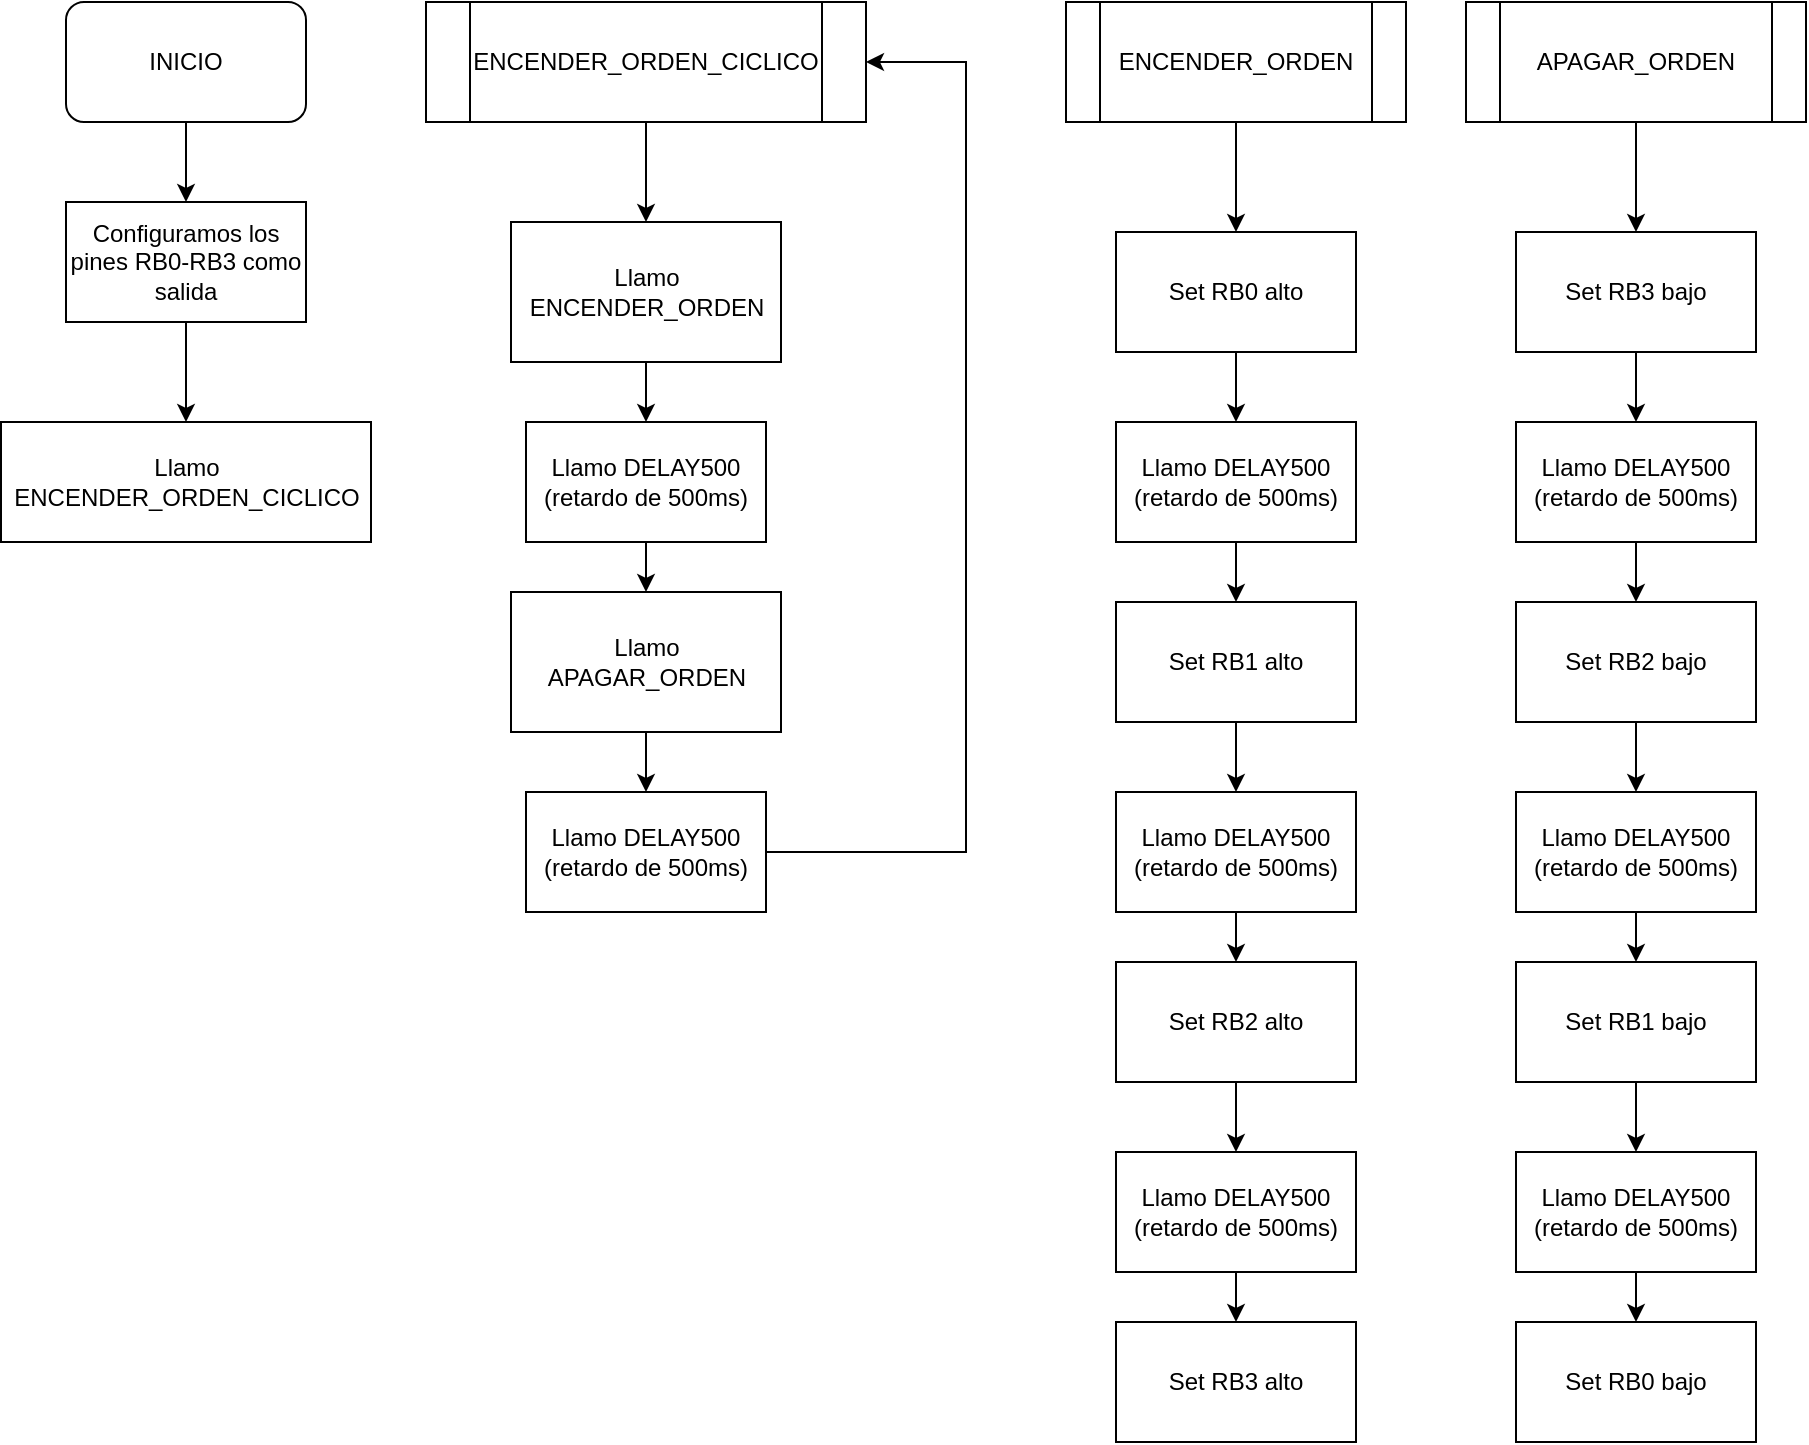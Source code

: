 <mxfile version="22.0.8" type="device">
  <diagram name="Página-1" id="6YNY0wfPRxGdfXNTLt7j">
    <mxGraphModel dx="1687" dy="899" grid="1" gridSize="10" guides="1" tooltips="1" connect="1" arrows="1" fold="1" page="1" pageScale="1" pageWidth="827" pageHeight="1169" math="0" shadow="0">
      <root>
        <mxCell id="0" />
        <mxCell id="1" parent="0" />
        <mxCell id="9VNQKDJ_nUu6gt8dgFrl-1" value="" style="edgeStyle=orthogonalEdgeStyle;rounded=0;orthogonalLoop=1;jettySize=auto;html=1;" edge="1" parent="1" source="9VNQKDJ_nUu6gt8dgFrl-2" target="9VNQKDJ_nUu6gt8dgFrl-4">
          <mxGeometry relative="1" as="geometry" />
        </mxCell>
        <mxCell id="9VNQKDJ_nUu6gt8dgFrl-2" value="INICIO" style="rounded=1;whiteSpace=wrap;html=1;" vertex="1" parent="1">
          <mxGeometry x="90" y="20" width="120" height="60" as="geometry" />
        </mxCell>
        <mxCell id="9VNQKDJ_nUu6gt8dgFrl-3" value="" style="edgeStyle=orthogonalEdgeStyle;rounded=0;orthogonalLoop=1;jettySize=auto;html=1;" edge="1" parent="1" source="9VNQKDJ_nUu6gt8dgFrl-4" target="9VNQKDJ_nUu6gt8dgFrl-5">
          <mxGeometry relative="1" as="geometry" />
        </mxCell>
        <mxCell id="9VNQKDJ_nUu6gt8dgFrl-4" value="Configuramos los pines RB0-RB3 como salida" style="rounded=0;whiteSpace=wrap;html=1;" vertex="1" parent="1">
          <mxGeometry x="90" y="120" width="120" height="60" as="geometry" />
        </mxCell>
        <mxCell id="9VNQKDJ_nUu6gt8dgFrl-5" value="Llamo ENCENDER_ORDEN_CICLICO" style="rounded=0;whiteSpace=wrap;html=1;" vertex="1" parent="1">
          <mxGeometry x="57.5" y="230" width="185" height="60" as="geometry" />
        </mxCell>
        <mxCell id="9VNQKDJ_nUu6gt8dgFrl-6" value="" style="edgeStyle=orthogonalEdgeStyle;rounded=0;orthogonalLoop=1;jettySize=auto;html=1;" edge="1" parent="1" source="9VNQKDJ_nUu6gt8dgFrl-7" target="9VNQKDJ_nUu6gt8dgFrl-9">
          <mxGeometry relative="1" as="geometry" />
        </mxCell>
        <mxCell id="9VNQKDJ_nUu6gt8dgFrl-7" value="ENCENDER_ORDEN_CICLICO" style="shape=process;whiteSpace=wrap;html=1;backgroundOutline=1;" vertex="1" parent="1">
          <mxGeometry x="270" y="20" width="220" height="60" as="geometry" />
        </mxCell>
        <mxCell id="9VNQKDJ_nUu6gt8dgFrl-35" style="edgeStyle=orthogonalEdgeStyle;rounded=0;orthogonalLoop=1;jettySize=auto;html=1;entryX=0.5;entryY=0;entryDx=0;entryDy=0;" edge="1" parent="1" source="9VNQKDJ_nUu6gt8dgFrl-9" target="9VNQKDJ_nUu6gt8dgFrl-34">
          <mxGeometry relative="1" as="geometry" />
        </mxCell>
        <mxCell id="9VNQKDJ_nUu6gt8dgFrl-9" value="Llamo&lt;br&gt;ENCENDER_ORDEN" style="whiteSpace=wrap;html=1;" vertex="1" parent="1">
          <mxGeometry x="312.5" y="130" width="135" height="70" as="geometry" />
        </mxCell>
        <mxCell id="9VNQKDJ_nUu6gt8dgFrl-18" value="" style="edgeStyle=orthogonalEdgeStyle;rounded=0;orthogonalLoop=1;jettySize=auto;html=1;" edge="1" parent="1" source="9VNQKDJ_nUu6gt8dgFrl-16" target="9VNQKDJ_nUu6gt8dgFrl-17">
          <mxGeometry relative="1" as="geometry" />
        </mxCell>
        <mxCell id="9VNQKDJ_nUu6gt8dgFrl-16" value="ENCENDER_ORDEN" style="shape=process;whiteSpace=wrap;html=1;backgroundOutline=1;" vertex="1" parent="1">
          <mxGeometry x="590" y="20" width="170" height="60" as="geometry" />
        </mxCell>
        <mxCell id="9VNQKDJ_nUu6gt8dgFrl-20" value="" style="edgeStyle=orthogonalEdgeStyle;rounded=0;orthogonalLoop=1;jettySize=auto;html=1;" edge="1" parent="1" source="9VNQKDJ_nUu6gt8dgFrl-17" target="9VNQKDJ_nUu6gt8dgFrl-19">
          <mxGeometry relative="1" as="geometry" />
        </mxCell>
        <mxCell id="9VNQKDJ_nUu6gt8dgFrl-17" value="Set RB0 alto" style="whiteSpace=wrap;html=1;" vertex="1" parent="1">
          <mxGeometry x="615" y="135" width="120" height="60" as="geometry" />
        </mxCell>
        <mxCell id="9VNQKDJ_nUu6gt8dgFrl-27" style="edgeStyle=orthogonalEdgeStyle;rounded=0;orthogonalLoop=1;jettySize=auto;html=1;entryX=0.5;entryY=0;entryDx=0;entryDy=0;" edge="1" parent="1" source="9VNQKDJ_nUu6gt8dgFrl-19" target="9VNQKDJ_nUu6gt8dgFrl-22">
          <mxGeometry relative="1" as="geometry" />
        </mxCell>
        <mxCell id="9VNQKDJ_nUu6gt8dgFrl-19" value="Llamo DELAY500&lt;br&gt;(retardo de 500ms)" style="whiteSpace=wrap;html=1;" vertex="1" parent="1">
          <mxGeometry x="615" y="230" width="120" height="60" as="geometry" />
        </mxCell>
        <mxCell id="9VNQKDJ_nUu6gt8dgFrl-21" value="" style="edgeStyle=orthogonalEdgeStyle;rounded=0;orthogonalLoop=1;jettySize=auto;html=1;" edge="1" parent="1" source="9VNQKDJ_nUu6gt8dgFrl-22" target="9VNQKDJ_nUu6gt8dgFrl-23">
          <mxGeometry relative="1" as="geometry" />
        </mxCell>
        <mxCell id="9VNQKDJ_nUu6gt8dgFrl-22" value="Set RB1 alto" style="whiteSpace=wrap;html=1;" vertex="1" parent="1">
          <mxGeometry x="615" y="320" width="120" height="60" as="geometry" />
        </mxCell>
        <mxCell id="9VNQKDJ_nUu6gt8dgFrl-28" style="edgeStyle=orthogonalEdgeStyle;rounded=0;orthogonalLoop=1;jettySize=auto;html=1;entryX=0.5;entryY=0;entryDx=0;entryDy=0;" edge="1" parent="1" source="9VNQKDJ_nUu6gt8dgFrl-23" target="9VNQKDJ_nUu6gt8dgFrl-25">
          <mxGeometry relative="1" as="geometry" />
        </mxCell>
        <mxCell id="9VNQKDJ_nUu6gt8dgFrl-23" value="Llamo DELAY500&lt;br&gt;(retardo de 500ms)" style="whiteSpace=wrap;html=1;" vertex="1" parent="1">
          <mxGeometry x="615" y="415" width="120" height="60" as="geometry" />
        </mxCell>
        <mxCell id="9VNQKDJ_nUu6gt8dgFrl-24" value="" style="edgeStyle=orthogonalEdgeStyle;rounded=0;orthogonalLoop=1;jettySize=auto;html=1;" edge="1" parent="1" source="9VNQKDJ_nUu6gt8dgFrl-25" target="9VNQKDJ_nUu6gt8dgFrl-26">
          <mxGeometry relative="1" as="geometry" />
        </mxCell>
        <mxCell id="9VNQKDJ_nUu6gt8dgFrl-25" value="Set RB2&amp;nbsp;alto" style="whiteSpace=wrap;html=1;" vertex="1" parent="1">
          <mxGeometry x="615" y="500" width="120" height="60" as="geometry" />
        </mxCell>
        <mxCell id="9VNQKDJ_nUu6gt8dgFrl-26" value="Llamo DELAY500&lt;br&gt;(retardo de 500ms)" style="whiteSpace=wrap;html=1;" vertex="1" parent="1">
          <mxGeometry x="615" y="595" width="120" height="60" as="geometry" />
        </mxCell>
        <mxCell id="9VNQKDJ_nUu6gt8dgFrl-30" style="edgeStyle=orthogonalEdgeStyle;rounded=0;orthogonalLoop=1;jettySize=auto;html=1;entryX=0.5;entryY=0;entryDx=0;entryDy=0;" edge="1" parent="1" target="9VNQKDJ_nUu6gt8dgFrl-32">
          <mxGeometry relative="1" as="geometry">
            <mxPoint x="675" y="655" as="sourcePoint" />
          </mxGeometry>
        </mxCell>
        <mxCell id="9VNQKDJ_nUu6gt8dgFrl-32" value="Set RB3 alto" style="whiteSpace=wrap;html=1;" vertex="1" parent="1">
          <mxGeometry x="615" y="680" width="120" height="60" as="geometry" />
        </mxCell>
        <mxCell id="9VNQKDJ_nUu6gt8dgFrl-52" style="edgeStyle=orthogonalEdgeStyle;rounded=0;orthogonalLoop=1;jettySize=auto;html=1;entryX=0.5;entryY=0;entryDx=0;entryDy=0;" edge="1" parent="1" source="9VNQKDJ_nUu6gt8dgFrl-34" target="9VNQKDJ_nUu6gt8dgFrl-50">
          <mxGeometry relative="1" as="geometry" />
        </mxCell>
        <mxCell id="9VNQKDJ_nUu6gt8dgFrl-34" value="Llamo DELAY500&lt;br&gt;(retardo de 500ms)" style="whiteSpace=wrap;html=1;" vertex="1" parent="1">
          <mxGeometry x="320" y="230" width="120" height="60" as="geometry" />
        </mxCell>
        <mxCell id="9VNQKDJ_nUu6gt8dgFrl-54" style="edgeStyle=orthogonalEdgeStyle;rounded=0;orthogonalLoop=1;jettySize=auto;html=1;entryX=0.5;entryY=0;entryDx=0;entryDy=0;" edge="1" parent="1" source="9VNQKDJ_nUu6gt8dgFrl-36" target="9VNQKDJ_nUu6gt8dgFrl-38">
          <mxGeometry relative="1" as="geometry" />
        </mxCell>
        <mxCell id="9VNQKDJ_nUu6gt8dgFrl-36" value="APAGAR_ORDEN" style="shape=process;whiteSpace=wrap;html=1;backgroundOutline=1;" vertex="1" parent="1">
          <mxGeometry x="790" y="20" width="170" height="60" as="geometry" />
        </mxCell>
        <mxCell id="9VNQKDJ_nUu6gt8dgFrl-37" value="" style="edgeStyle=orthogonalEdgeStyle;rounded=0;orthogonalLoop=1;jettySize=auto;html=1;" edge="1" parent="1" source="9VNQKDJ_nUu6gt8dgFrl-38" target="9VNQKDJ_nUu6gt8dgFrl-40">
          <mxGeometry relative="1" as="geometry" />
        </mxCell>
        <mxCell id="9VNQKDJ_nUu6gt8dgFrl-38" value="Set RB3 bajo" style="whiteSpace=wrap;html=1;" vertex="1" parent="1">
          <mxGeometry x="815" y="135" width="120" height="60" as="geometry" />
        </mxCell>
        <mxCell id="9VNQKDJ_nUu6gt8dgFrl-39" style="edgeStyle=orthogonalEdgeStyle;rounded=0;orthogonalLoop=1;jettySize=auto;html=1;entryX=0.5;entryY=0;entryDx=0;entryDy=0;" edge="1" parent="1" source="9VNQKDJ_nUu6gt8dgFrl-40" target="9VNQKDJ_nUu6gt8dgFrl-42">
          <mxGeometry relative="1" as="geometry" />
        </mxCell>
        <mxCell id="9VNQKDJ_nUu6gt8dgFrl-40" value="Llamo DELAY500&lt;br&gt;(retardo de 500ms)" style="whiteSpace=wrap;html=1;" vertex="1" parent="1">
          <mxGeometry x="815" y="230" width="120" height="60" as="geometry" />
        </mxCell>
        <mxCell id="9VNQKDJ_nUu6gt8dgFrl-41" value="" style="edgeStyle=orthogonalEdgeStyle;rounded=0;orthogonalLoop=1;jettySize=auto;html=1;" edge="1" parent="1" source="9VNQKDJ_nUu6gt8dgFrl-42" target="9VNQKDJ_nUu6gt8dgFrl-44">
          <mxGeometry relative="1" as="geometry" />
        </mxCell>
        <mxCell id="9VNQKDJ_nUu6gt8dgFrl-42" value="Set RB2 bajo" style="whiteSpace=wrap;html=1;" vertex="1" parent="1">
          <mxGeometry x="815" y="320" width="120" height="60" as="geometry" />
        </mxCell>
        <mxCell id="9VNQKDJ_nUu6gt8dgFrl-43" style="edgeStyle=orthogonalEdgeStyle;rounded=0;orthogonalLoop=1;jettySize=auto;html=1;entryX=0.5;entryY=0;entryDx=0;entryDy=0;" edge="1" parent="1" source="9VNQKDJ_nUu6gt8dgFrl-44" target="9VNQKDJ_nUu6gt8dgFrl-46">
          <mxGeometry relative="1" as="geometry" />
        </mxCell>
        <mxCell id="9VNQKDJ_nUu6gt8dgFrl-44" value="Llamo DELAY500&lt;br&gt;(retardo de 500ms)" style="whiteSpace=wrap;html=1;" vertex="1" parent="1">
          <mxGeometry x="815" y="415" width="120" height="60" as="geometry" />
        </mxCell>
        <mxCell id="9VNQKDJ_nUu6gt8dgFrl-45" value="" style="edgeStyle=orthogonalEdgeStyle;rounded=0;orthogonalLoop=1;jettySize=auto;html=1;" edge="1" parent="1" source="9VNQKDJ_nUu6gt8dgFrl-46" target="9VNQKDJ_nUu6gt8dgFrl-47">
          <mxGeometry relative="1" as="geometry" />
        </mxCell>
        <mxCell id="9VNQKDJ_nUu6gt8dgFrl-46" value="Set RB1 bajo" style="whiteSpace=wrap;html=1;" vertex="1" parent="1">
          <mxGeometry x="815" y="500" width="120" height="60" as="geometry" />
        </mxCell>
        <mxCell id="9VNQKDJ_nUu6gt8dgFrl-47" value="Llamo DELAY500&lt;br&gt;(retardo de 500ms)" style="whiteSpace=wrap;html=1;" vertex="1" parent="1">
          <mxGeometry x="815" y="595" width="120" height="60" as="geometry" />
        </mxCell>
        <mxCell id="9VNQKDJ_nUu6gt8dgFrl-48" style="edgeStyle=orthogonalEdgeStyle;rounded=0;orthogonalLoop=1;jettySize=auto;html=1;entryX=0.5;entryY=0;entryDx=0;entryDy=0;" edge="1" parent="1" target="9VNQKDJ_nUu6gt8dgFrl-49">
          <mxGeometry relative="1" as="geometry">
            <mxPoint x="875" y="655" as="sourcePoint" />
          </mxGeometry>
        </mxCell>
        <mxCell id="9VNQKDJ_nUu6gt8dgFrl-49" value="Set RB0 bajo" style="whiteSpace=wrap;html=1;" vertex="1" parent="1">
          <mxGeometry x="815" y="680" width="120" height="60" as="geometry" />
        </mxCell>
        <mxCell id="9VNQKDJ_nUu6gt8dgFrl-53" style="edgeStyle=orthogonalEdgeStyle;rounded=0;orthogonalLoop=1;jettySize=auto;html=1;entryX=0.5;entryY=0;entryDx=0;entryDy=0;" edge="1" parent="1" source="9VNQKDJ_nUu6gt8dgFrl-50" target="9VNQKDJ_nUu6gt8dgFrl-51">
          <mxGeometry relative="1" as="geometry" />
        </mxCell>
        <mxCell id="9VNQKDJ_nUu6gt8dgFrl-50" value="Llamo&lt;br&gt;APAGAR_ORDEN" style="whiteSpace=wrap;html=1;" vertex="1" parent="1">
          <mxGeometry x="312.5" y="315" width="135" height="70" as="geometry" />
        </mxCell>
        <mxCell id="9VNQKDJ_nUu6gt8dgFrl-55" style="edgeStyle=orthogonalEdgeStyle;rounded=0;orthogonalLoop=1;jettySize=auto;html=1;entryX=1;entryY=0.5;entryDx=0;entryDy=0;" edge="1" parent="1" source="9VNQKDJ_nUu6gt8dgFrl-51" target="9VNQKDJ_nUu6gt8dgFrl-7">
          <mxGeometry relative="1" as="geometry">
            <Array as="points">
              <mxPoint x="540" y="445" />
              <mxPoint x="540" y="50" />
            </Array>
          </mxGeometry>
        </mxCell>
        <mxCell id="9VNQKDJ_nUu6gt8dgFrl-51" value="Llamo DELAY500&lt;br&gt;(retardo de 500ms)" style="whiteSpace=wrap;html=1;" vertex="1" parent="1">
          <mxGeometry x="320" y="415" width="120" height="60" as="geometry" />
        </mxCell>
      </root>
    </mxGraphModel>
  </diagram>
</mxfile>
